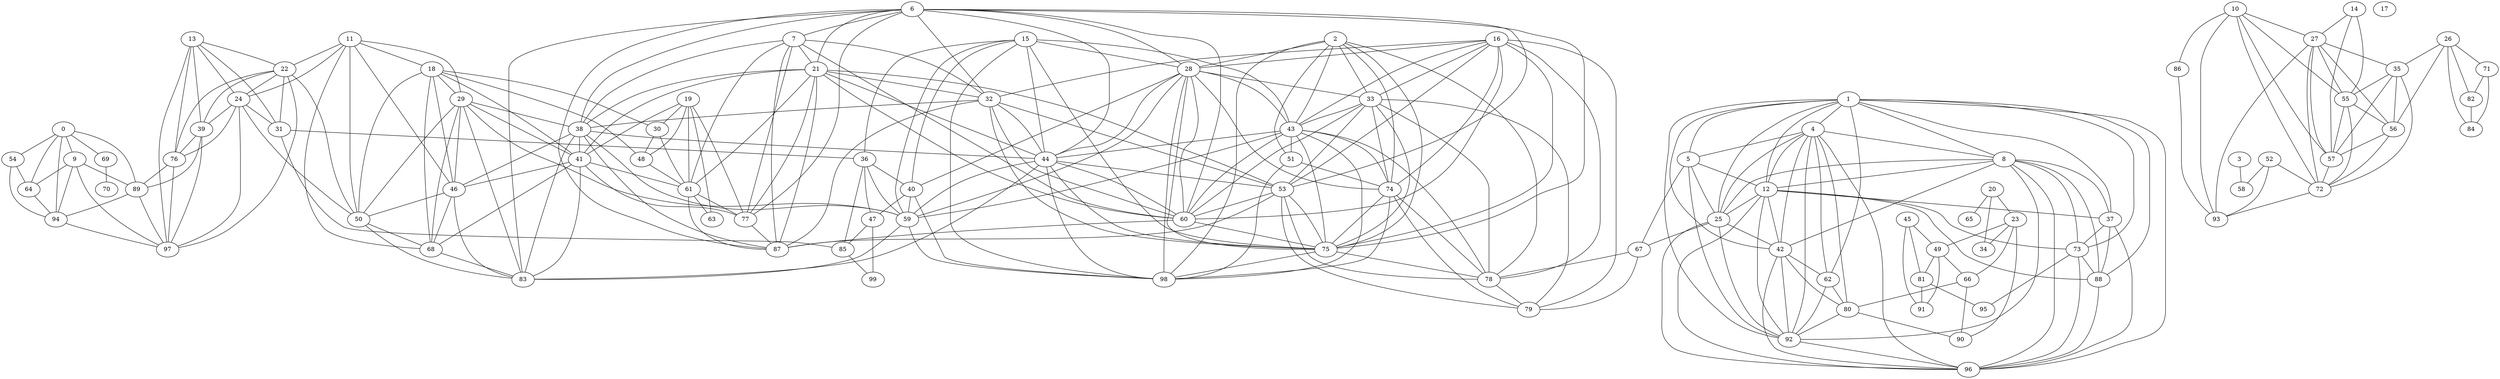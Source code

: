 graph G {
  0;
  1;
  2;
  3;
  4;
  5;
  6;
  7;
  8;
  9;
  10;
  11;
  12;
  13;
  14;
  15;
  16;
  17;
  18;
  19;
  20;
  21;
  22;
  23;
  24;
  25;
  26;
  27;
  28;
  29;
  30;
  31;
  32;
  33;
  34;
  35;
  36;
  37;
  38;
  39;
  40;
  41;
  42;
  43;
  44;
  45;
  46;
  47;
  48;
  49;
  50;
  51;
  52;
  53;
  54;
  55;
  56;
  57;
  58;
  59;
  60;
  61;
  62;
  63;
  64;
  65;
  66;
  67;
  68;
  69;
  70;
  71;
  72;
  73;
  74;
  75;
  76;
  77;
  78;
  79;
  80;
  81;
  82;
  83;
  84;
  85;
  86;
  87;
  88;
  89;
  90;
  91;
  92;
  93;
  94;
  95;
  96;
  97;
  98;
  99;
   0 -- 9;
   0 -- 54;
   0 -- 64;
   0 -- 69;
   0 -- 89;
   0 -- 94;
   1 -- 4;
   1 -- 5;
   1 -- 8;
   1 -- 12;
   1 -- 25;
   1 -- 37;
   1 -- 42;
   1 -- 62;
   1 -- 73;
   1 -- 88;
   1 -- 92;
   1 -- 96;
   2 -- 28;
   2 -- 33;
   2 -- 43;
   2 -- 51;
   2 -- 74;
   2 -- 75;
   2 -- 78;
   2 -- 98;
   3 -- 58;
   4 -- 5;
   4 -- 8;
   4 -- 12;
   4 -- 25;
   4 -- 42;
   4 -- 62;
   4 -- 80;
   4 -- 92;
   4 -- 96;
   5 -- 12;
   5 -- 25;
   5 -- 67;
   5 -- 92;
   6 -- 7;
   6 -- 21;
   6 -- 28;
   6 -- 32;
   6 -- 38;
   6 -- 44;
   6 -- 53;
   6 -- 60;
   6 -- 75;
   6 -- 77;
   6 -- 83;
   6 -- 87;
   7 -- 21;
   7 -- 32;
   7 -- 38;
   7 -- 60;
   7 -- 61;
   7 -- 77;
   7 -- 87;
   8 -- 12;
   8 -- 25;
   8 -- 37;
   8 -- 42;
   8 -- 73;
   8 -- 88;
   8 -- 92;
   8 -- 96;
   9 -- 64;
   9 -- 89;
   9 -- 94;
   9 -- 97;
   10 -- 27;
   10 -- 55;
   10 -- 57;
   10 -- 72;
   10 -- 86;
   10 -- 93;
   11 -- 18;
   11 -- 22;
   11 -- 24;
   11 -- 29;
   11 -- 46;
   11 -- 50;
   11 -- 68;
   12 -- 25;
   12 -- 37;
   12 -- 42;
   12 -- 73;
   12 -- 88;
   12 -- 92;
   12 -- 96;
   13 -- 22;
   13 -- 24;
   13 -- 31;
   13 -- 39;
   13 -- 76;
   13 -- 97;
   14 -- 27;
   14 -- 55;
   14 -- 57;
   15 -- 28;
   15 -- 36;
   15 -- 40;
   15 -- 43;
   15 -- 44;
   15 -- 59;
   15 -- 75;
   15 -- 98;
   16 -- 28;
   16 -- 32;
   16 -- 33;
   16 -- 43;
   16 -- 53;
   16 -- 60;
   16 -- 74;
   16 -- 75;
   16 -- 78;
   16 -- 79;
   18 -- 29;
   18 -- 30;
   18 -- 41;
   18 -- 46;
   18 -- 48;
   18 -- 50;
   18 -- 68;
   19 -- 30;
   19 -- 41;
   19 -- 48;
   19 -- 61;
   19 -- 63;
   19 -- 77;
   20 -- 23;
   20 -- 34;
   20 -- 65;
   21 -- 32;
   21 -- 38;
   21 -- 41;
   21 -- 44;
   21 -- 53;
   21 -- 60;
   21 -- 61;
   21 -- 77;
   21 -- 87;
   22 -- 24;
   22 -- 31;
   22 -- 39;
   22 -- 50;
   22 -- 76;
   22 -- 97;
   23 -- 34;
   23 -- 49;
   23 -- 66;
   23 -- 90;
   24 -- 31;
   24 -- 39;
   24 -- 50;
   24 -- 76;
   24 -- 97;
   25 -- 42;
   25 -- 67;
   25 -- 92;
   25 -- 96;
   26 -- 35;
   26 -- 56;
   26 -- 71;
   26 -- 82;
   26 -- 84;
   27 -- 35;
   27 -- 55;
   27 -- 56;
   27 -- 57;
   27 -- 72;
   27 -- 93;
   28 -- 33;
   28 -- 40;
   28 -- 43;
   28 -- 44;
   28 -- 59;
   28 -- 60;
   28 -- 74;
   28 -- 75;
   28 -- 98;
   29 -- 38;
   29 -- 41;
   29 -- 46;
   29 -- 50;
   29 -- 59;
   29 -- 68;
   29 -- 83;
   30 -- 48;
   30 -- 61;
   31 -- 36;
   31 -- 85;
   32 -- 38;
   32 -- 44;
   32 -- 53;
   32 -- 60;
   32 -- 75;
   32 -- 87;
   33 -- 43;
   33 -- 53;
   33 -- 60;
   33 -- 74;
   33 -- 75;
   33 -- 78;
   33 -- 79;
   35 -- 55;
   35 -- 56;
   35 -- 57;
   35 -- 72;
   36 -- 40;
   36 -- 47;
   36 -- 59;
   36 -- 85;
   37 -- 73;
   37 -- 88;
   37 -- 96;
   38 -- 41;
   38 -- 44;
   38 -- 46;
   38 -- 59;
   38 -- 83;
   38 -- 87;
   39 -- 76;
   39 -- 89;
   39 -- 97;
   40 -- 47;
   40 -- 59;
   40 -- 98;
   41 -- 46;
   41 -- 61;
   41 -- 68;
   41 -- 77;
   41 -- 83;
   42 -- 62;
   42 -- 80;
   42 -- 92;
   42 -- 96;
   43 -- 44;
   43 -- 51;
   43 -- 59;
   43 -- 60;
   43 -- 74;
   43 -- 75;
   43 -- 78;
   43 -- 98;
   44 -- 53;
   44 -- 59;
   44 -- 60;
   44 -- 75;
   44 -- 83;
   44 -- 98;
   45 -- 49;
   45 -- 81;
   45 -- 91;
   46 -- 50;
   46 -- 68;
   46 -- 83;
   47 -- 85;
   47 -- 99;
   48 -- 61;
   49 -- 66;
   49 -- 81;
   49 -- 91;
   50 -- 68;
   50 -- 83;
   51 -- 74;
   51 -- 98;
   52 -- 58;
   52 -- 72;
   52 -- 93;
   53 -- 60;
   53 -- 75;
   53 -- 78;
   53 -- 79;
   53 -- 87;
   54 -- 64;
   54 -- 94;
   55 -- 56;
   55 -- 57;
   55 -- 72;
   56 -- 57;
   56 -- 72;
   57 -- 72;
   59 -- 83;
   59 -- 98;
   60 -- 75;
   60 -- 87;
   61 -- 63;
   61 -- 77;
   61 -- 87;
   62 -- 80;
   62 -- 92;
   64 -- 94;
   66 -- 80;
   66 -- 90;
   67 -- 78;
   67 -- 79;
   68 -- 83;
   69 -- 70;
   71 -- 82;
   71 -- 84;
   72 -- 93;
   73 -- 88;
   73 -- 95;
   73 -- 96;
   74 -- 75;
   74 -- 78;
   74 -- 79;
   74 -- 98;
   75 -- 78;
   75 -- 98;
   76 -- 89;
   76 -- 97;
   77 -- 87;
   78 -- 79;
   80 -- 90;
   80 -- 92;
   81 -- 91;
   81 -- 95;
   82 -- 84;
   85 -- 99;
   86 -- 93;
   88 -- 96;
   89 -- 94;
   89 -- 97;
   92 -- 96;
   94 -- 97;
}
